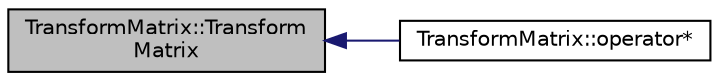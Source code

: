 digraph "TransformMatrix::TransformMatrix"
{
  edge [fontname="Helvetica",fontsize="10",labelfontname="Helvetica",labelfontsize="10"];
  node [fontname="Helvetica",fontsize="10",shape=record];
  rankdir="LR";
  Node1 [label="TransformMatrix::Transform\lMatrix",height=0.2,width=0.4,color="black", fillcolor="grey75", style="filled" fontcolor="black"];
  Node1 -> Node2 [dir="back",color="midnightblue",fontsize="10",style="solid",fontname="Helvetica"];
  Node2 [label="TransformMatrix::operator*",height=0.2,width=0.4,color="black", fillcolor="white", style="filled",URL="$classTransformMatrix.html#a17e7b1b55650e17a98c703fdc59ebe02",tooltip="operator * Multiplies two matrices"];
}

